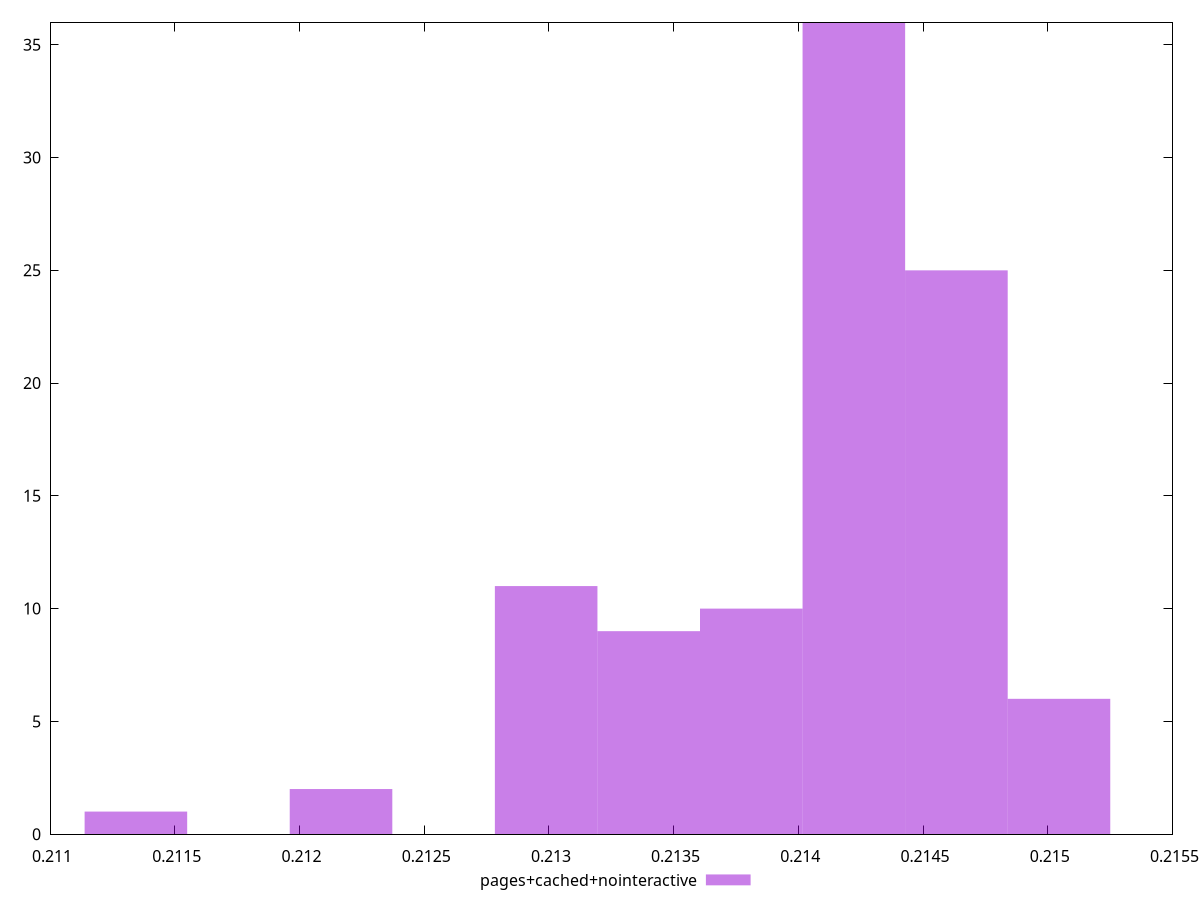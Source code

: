$_pagesCachedNointeractive <<EOF
0.21298902980833967 11
0.2146337327412226 25
0.2121666783418982 2
0.2134002055415604 9
0.21422255700800186 36
0.21381138127478114 10
0.21134432687545673 1
0.21504490847444332 6
EOF
set key outside below
set terminal pngcairo
set output "report_00004_2020-11-02T20-21-41.718Z/interactive/pages+cached+nointeractive//hist.png"
set yrange [0:36]
set boxwidth 0.00041117573322073294
set style fill transparent solid 0.5 noborder
plot $_pagesCachedNointeractive title "pages+cached+nointeractive" with boxes ,